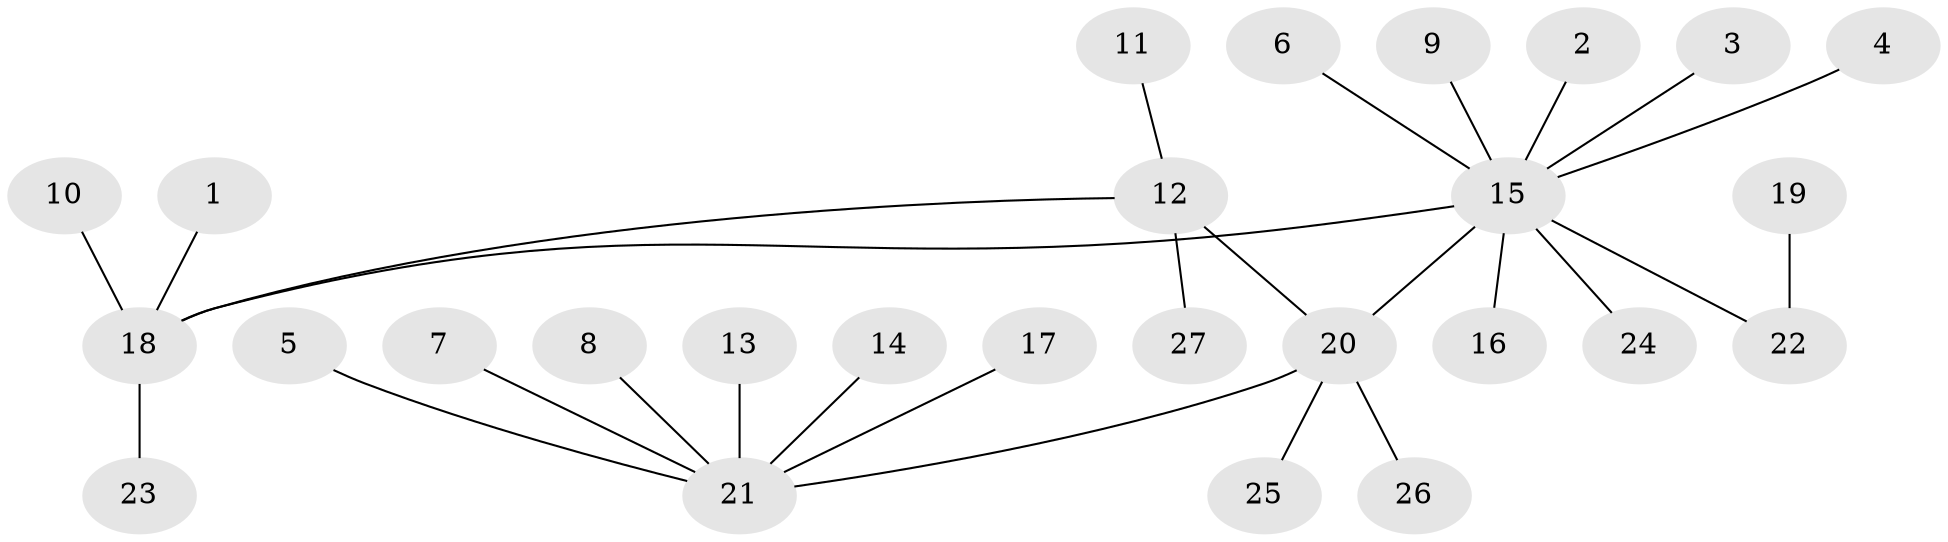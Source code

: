// original degree distribution, {15: 0.011235955056179775, 10: 0.02247191011235955, 2: 0.12359550561797752, 5: 0.02247191011235955, 1: 0.7191011235955056, 3: 0.0449438202247191, 11: 0.011235955056179775, 6: 0.02247191011235955, 4: 0.011235955056179775, 8: 0.011235955056179775}
// Generated by graph-tools (version 1.1) at 2025/36/03/04/25 23:36:47]
// undirected, 27 vertices, 27 edges
graph export_dot {
  node [color=gray90,style=filled];
  1;
  2;
  3;
  4;
  5;
  6;
  7;
  8;
  9;
  10;
  11;
  12;
  13;
  14;
  15;
  16;
  17;
  18;
  19;
  20;
  21;
  22;
  23;
  24;
  25;
  26;
  27;
  1 -- 18 [weight=1.0];
  2 -- 15 [weight=1.0];
  3 -- 15 [weight=1.0];
  4 -- 15 [weight=1.0];
  5 -- 21 [weight=1.0];
  6 -- 15 [weight=1.0];
  7 -- 21 [weight=1.0];
  8 -- 21 [weight=1.0];
  9 -- 15 [weight=1.0];
  10 -- 18 [weight=1.0];
  11 -- 12 [weight=1.0];
  12 -- 18 [weight=1.0];
  12 -- 20 [weight=1.0];
  12 -- 27 [weight=1.0];
  13 -- 21 [weight=1.0];
  14 -- 21 [weight=1.0];
  15 -- 16 [weight=1.0];
  15 -- 18 [weight=1.0];
  15 -- 20 [weight=1.0];
  15 -- 22 [weight=1.0];
  15 -- 24 [weight=1.0];
  17 -- 21 [weight=1.0];
  18 -- 23 [weight=1.0];
  19 -- 22 [weight=1.0];
  20 -- 21 [weight=1.0];
  20 -- 25 [weight=1.0];
  20 -- 26 [weight=1.0];
}
